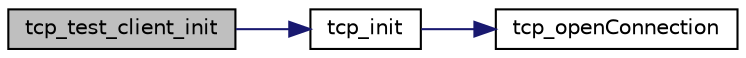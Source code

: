 digraph G
{
  edge [fontname="Helvetica",fontsize="10",labelfontname="Helvetica",labelfontsize="10"];
  node [fontname="Helvetica",fontsize="10",shape=record];
  rankdir="LR";
  Node1 [label="tcp_test_client_init",height=0.2,width=0.4,color="black", fillcolor="grey75", style="filled" fontcolor="black"];
  Node1 -> Node2 [color="midnightblue",fontsize="10",style="solid",fontname="Helvetica"];
  Node2 [label="tcp_init",height=0.2,width=0.4,color="black", fillcolor="white", style="filled",URL="$tcp_8h.html#a51de4ded7d342456d31722493c92c969"];
  Node2 -> Node3 [color="midnightblue",fontsize="10",style="solid",fontname="Helvetica"];
  Node3 [label="tcp_openConnection",height=0.2,width=0.4,color="black", fillcolor="white", style="filled",URL="$tcp_8h.html#a47c4716c70b318746951554467eb3357"];
}
